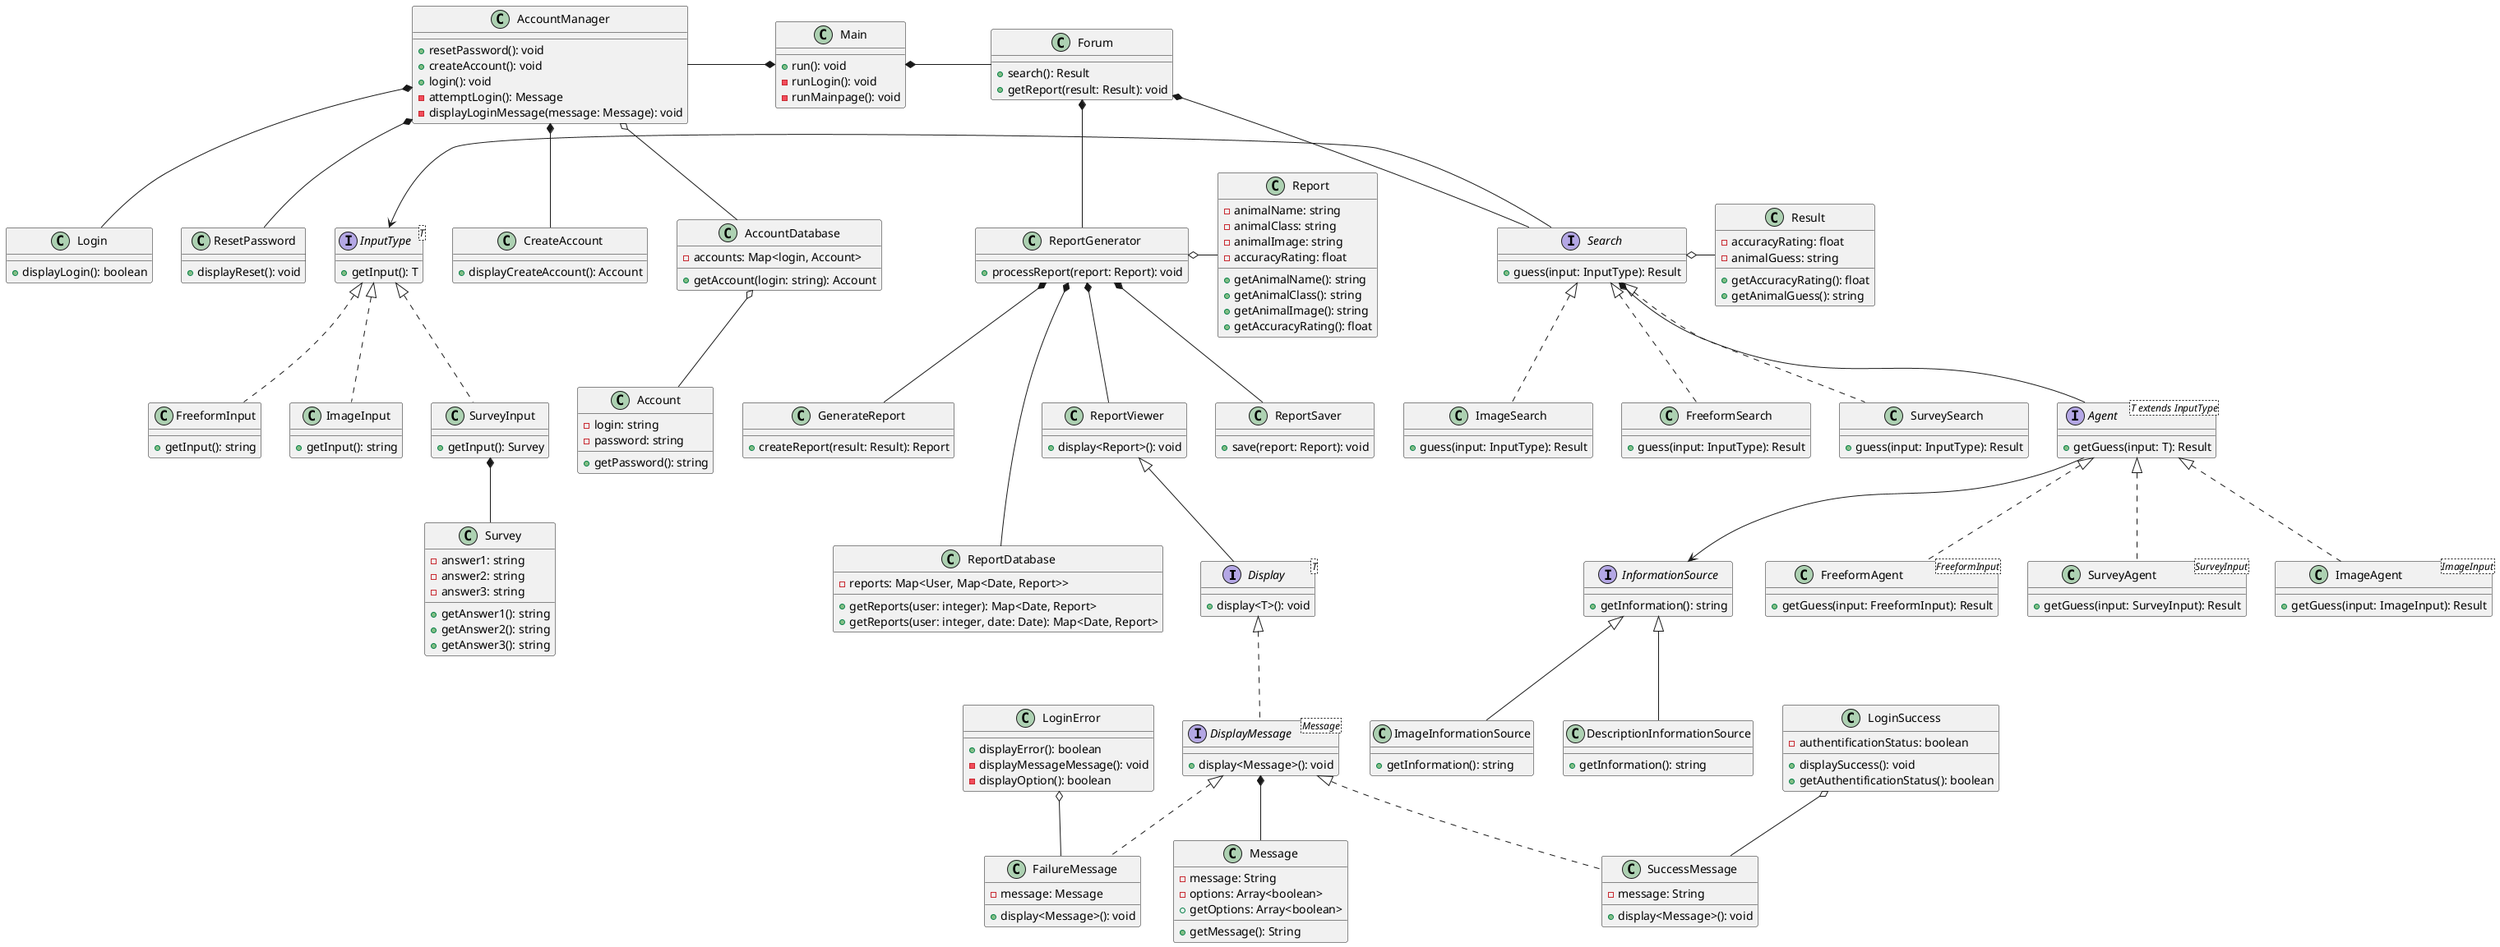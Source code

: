 @startuml
'Messages'

interface Display<T>{
    + display<T>(): void
}

interface DisplayMessage<Message>{
    + display<Message>(): void    
}

class FailureMessage{
   - message: Message
   + display<Message>(): void 
}

class SuccessMessage{
   - message: String
   + display<Message>(): void 
}

class Message{
    - message: String
    - options: Array<boolean>
    + getMessage(): String
    + getOptions: Array<boolean>
}

DisplayMessage <|.. FailureMessage
DisplayMessage <|.. SuccessMessage
DisplayMessage *-- Message
Display <|.. DisplayMessage

'Login'

class LoginError{
    + displayError(): boolean
    - displayMessageMessage(): void
    - displayOption(): boolean
}

class LoginSuccess{
    - authentificationStatus: boolean
    + displaySuccess(): void
    + getAuthentificationStatus(): boolean
}

LoginError o-- FailureMessage
LoginSuccess o-- SuccessMessage

'Forum'
class Forum{
    + search(): Result
    + getReport(result: Result): void
}

Forum *-- Search
Forum *-- ReportGenerator


'Main'

class Main{
    + run(): void
    - runLogin(): void
    - runMainpage(): void
}

Main *- Forum
AccountManager -* Main

'Search'

interface Search{
    + guess(input: InputType): Result
}

class ImageSearch{
    + guess(input: InputType): Result
}

class FreeformSearch{
    + guess(input: InputType): Result
}

class SurveySearch{
    + guess(input: InputType): Result
}


class Result{
    - accuracyRating: float
    - animalGuess: string
    + getAccuracyRating(): float
    + getAnimalGuess(): string
}

'Agents'

interface Agent<T extends InputType>{
    + getGuess(input: T): Result
}

class FreeformAgent<FreeformInput>{
    + getGuess(input: FreeformInput): Result
}

class SurveyAgent<SurveyInput>{
    + getGuess(input: SurveyInput): Result
}

class ImageAgent<ImageInput>{
    + getGuess(input: ImageInput): Result
}

interface InputType<T>{
    + getInput(): T
}

class SurveyInput{
    + getInput(): Survey
}

class FreeformInput{
    + getInput(): string
}

class ImageInput{
    + getInput(): string
}

class Survey{
    - answer1: string
    - answer2: string
    - answer3: string
    + getAnswer1(): string
    + getAnswer2(): string
    + getAnswer3(): string
}

Search <|.. SurveySearch
Search <|.. FreeformSearch
Search <|.. ImageSearch

InputType <|.. SurveyInput
InputType <|.. FreeformInput
InputType <|.. ImageInput

Agent <|.. SurveyAgent
Agent <|.. FreeformAgent
Agent <|.. ImageAgent

Search *-- Agent
InputType <- Search
Search o- Result
SurveyInput *-- Survey

'InformationSource'
interface InformationSource{
    + getInformation(): string
}

class DescriptionInformationSource{
    + getInformation(): string
}

class ImageInformationSource{
    + getInformation(): string
}

InformationSource <|-- DescriptionInformationSource
InformationSource <|-- ImageInformationSource

Agent --> InformationSource
'Report'

class GenerateReport{
    + createReport(result: Result): Report
}

class ReportGenerator{
    + processReport(report: Report): void
}

class ReportDatabase{
    - reports: Map<User, Map<Date, Report>>
    + getReports(user: integer): Map<Date, Report>
    + getReports(user: integer, date: Date): Map<Date, Report>
}

class ReportViewer{
    + display<Report>(): void
}

class ReportSaver{
    + save(report: Report): void
}

class Report{
    - animalName: string
    - animalClass: string
    - animalImage: string
    - accuracyRating: float
    + getAnimalName(): string
    + getAnimalClass(): string
    + getAnimalImage(): string
    + getAccuracyRating(): float 
}

ReportGenerator *-- GenerateReport
ReportGenerator *--- ReportDatabase
ReportGenerator *-- ReportViewer
ReportGenerator *-- ReportSaver
ReportViewer <|-- Display
ReportGenerator o- Report


'Account'

class AccountManager{
    + resetPassword(): void
    + createAccount(): void
    + login(): void
    - attemptLogin(): Message
    - displayLoginMessage(message: Message): void
}

class AccountDatabase{
    - accounts: Map<login, Account>
    + getAccount(login: string): Account
}

class Account{
    - login: string
    - password: string
    + getPassword(): string
}

class Login{
    + displayLogin(): boolean
}

class ResetPassword{
    + displayReset(): void
}

class CreateAccount{
    + displayCreateAccount(): Account
}


AccountManager o-- AccountDatabase
AccountManager *-- ResetPassword
AccountManager *-- CreateAccount
AccountManager *-- Login

AccountDatabase o-- Account


@enduml